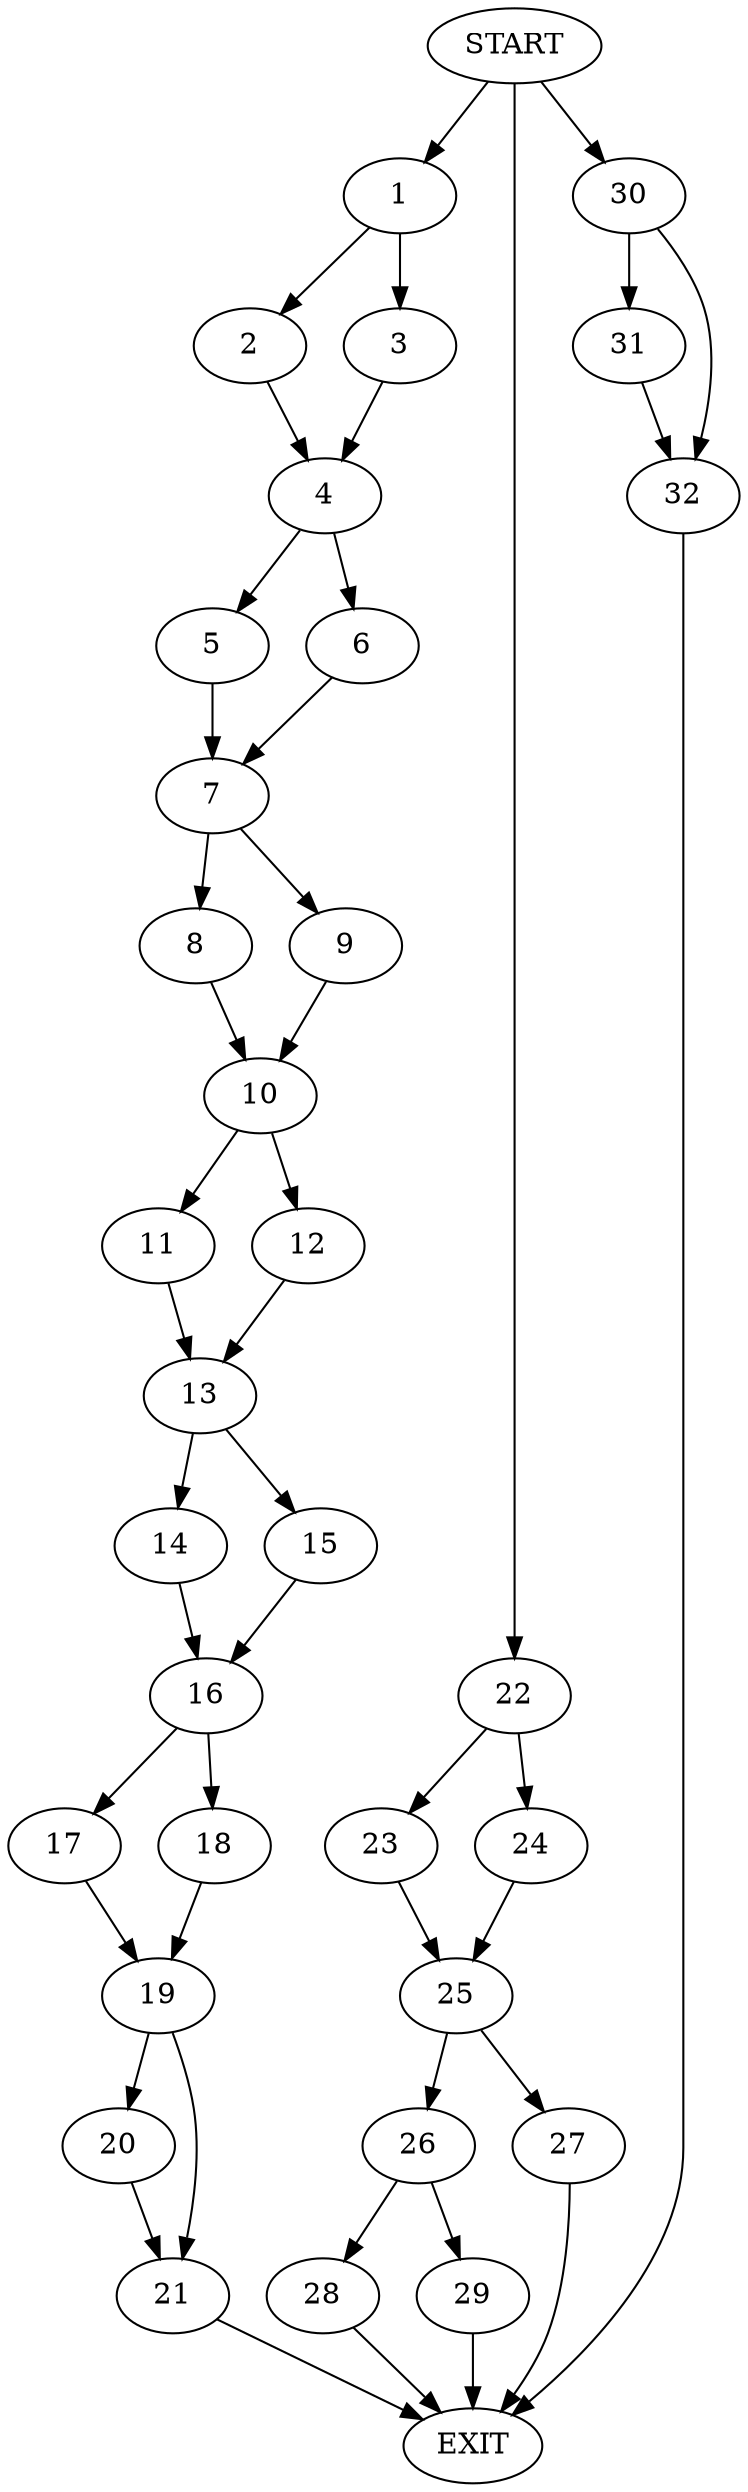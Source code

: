 digraph {
0 [label="START"]
33 [label="EXIT"]
0 -> 1
1 -> 2
1 -> 3
3 -> 4
2 -> 4
4 -> 5
4 -> 6
6 -> 7
5 -> 7
7 -> 8
7 -> 9
8 -> 10
9 -> 10
10 -> 11
10 -> 12
11 -> 13
12 -> 13
13 -> 14
13 -> 15
14 -> 16
15 -> 16
16 -> 17
16 -> 18
17 -> 19
18 -> 19
19 -> 20
19 -> 21
20 -> 21
21 -> 33
0 -> 22
22 -> 23
22 -> 24
23 -> 25
24 -> 25
25 -> 26
25 -> 27
27 -> 33
26 -> 28
26 -> 29
28 -> 33
29 -> 33
0 -> 30
30 -> 31
30 -> 32
31 -> 32
32 -> 33
}
